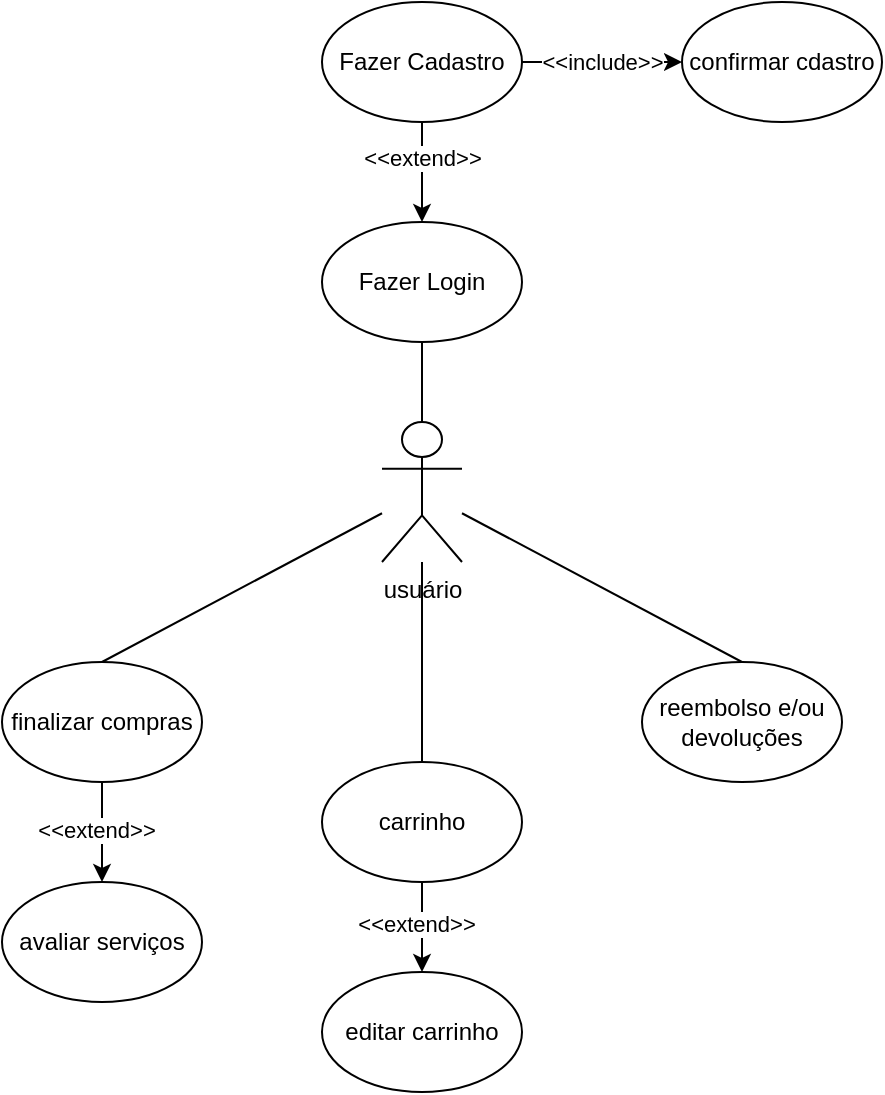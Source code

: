 <mxfile version="26.2.2">
  <diagram name="Página-1" id="fPV57nErN7Odu0JBSJ9D">
    <mxGraphModel dx="1113" dy="465" grid="1" gridSize="10" guides="1" tooltips="1" connect="1" arrows="1" fold="1" page="1" pageScale="1" pageWidth="827" pageHeight="1169" math="0" shadow="0">
      <root>
        <mxCell id="0" />
        <mxCell id="1" parent="0" />
        <mxCell id="sUWEO-LmIWYomsMZzHy1-1" value="usuário" style="shape=umlActor;verticalLabelPosition=bottom;verticalAlign=top;html=1;outlineConnect=0;" vertex="1" parent="1">
          <mxGeometry x="370" y="250" width="40" height="70" as="geometry" />
        </mxCell>
        <mxCell id="sUWEO-LmIWYomsMZzHy1-3" value="Fazer Login" style="ellipse;whiteSpace=wrap;html=1;" vertex="1" parent="1">
          <mxGeometry x="340" y="150" width="100" height="60" as="geometry" />
        </mxCell>
        <mxCell id="sUWEO-LmIWYomsMZzHy1-4" value="" style="endArrow=none;html=1;rounded=0;entryX=0.5;entryY=1;entryDx=0;entryDy=0;exitX=0.5;exitY=0;exitDx=0;exitDy=0;exitPerimeter=0;" edge="1" parent="1" source="sUWEO-LmIWYomsMZzHy1-1" target="sUWEO-LmIWYomsMZzHy1-3">
          <mxGeometry width="50" height="50" relative="1" as="geometry">
            <mxPoint x="390" y="370" as="sourcePoint" />
            <mxPoint x="440" y="320" as="targetPoint" />
          </mxGeometry>
        </mxCell>
        <mxCell id="sUWEO-LmIWYomsMZzHy1-6" style="edgeStyle=orthogonalEdgeStyle;rounded=0;orthogonalLoop=1;jettySize=auto;html=1;" edge="1" parent="1" source="sUWEO-LmIWYomsMZzHy1-5" target="sUWEO-LmIWYomsMZzHy1-3">
          <mxGeometry relative="1" as="geometry" />
        </mxCell>
        <mxCell id="sUWEO-LmIWYomsMZzHy1-7" value="&amp;lt;&amp;lt;extend&amp;gt;&amp;gt;" style="edgeLabel;html=1;align=center;verticalAlign=middle;resizable=0;points=[];" vertex="1" connectable="0" parent="sUWEO-LmIWYomsMZzHy1-6">
          <mxGeometry x="-0.28" relative="1" as="geometry">
            <mxPoint as="offset" />
          </mxGeometry>
        </mxCell>
        <mxCell id="sUWEO-LmIWYomsMZzHy1-5" value="Fazer Cadastro" style="ellipse;whiteSpace=wrap;html=1;" vertex="1" parent="1">
          <mxGeometry x="340" y="40" width="100" height="60" as="geometry" />
        </mxCell>
        <mxCell id="sUWEO-LmIWYomsMZzHy1-8" value="confirmar cdastro" style="ellipse;whiteSpace=wrap;html=1;" vertex="1" parent="1">
          <mxGeometry x="520" y="40" width="100" height="60" as="geometry" />
        </mxCell>
        <mxCell id="sUWEO-LmIWYomsMZzHy1-9" value="" style="endArrow=classic;html=1;rounded=0;exitX=1;exitY=0.5;exitDx=0;exitDy=0;entryX=0;entryY=0.5;entryDx=0;entryDy=0;" edge="1" parent="1" source="sUWEO-LmIWYomsMZzHy1-5" target="sUWEO-LmIWYomsMZzHy1-8">
          <mxGeometry width="50" height="50" relative="1" as="geometry">
            <mxPoint x="390" y="170" as="sourcePoint" />
            <mxPoint x="440" y="120" as="targetPoint" />
          </mxGeometry>
        </mxCell>
        <mxCell id="sUWEO-LmIWYomsMZzHy1-10" value="&amp;lt;&amp;lt;include&amp;gt;&amp;gt;" style="edgeLabel;html=1;align=center;verticalAlign=middle;resizable=0;points=[];" vertex="1" connectable="0" parent="sUWEO-LmIWYomsMZzHy1-9">
          <mxGeometry relative="1" as="geometry">
            <mxPoint as="offset" />
          </mxGeometry>
        </mxCell>
        <mxCell id="sUWEO-LmIWYomsMZzHy1-12" value="carrinho" style="ellipse;whiteSpace=wrap;html=1;" vertex="1" parent="1">
          <mxGeometry x="340" y="420" width="100" height="60" as="geometry" />
        </mxCell>
        <mxCell id="sUWEO-LmIWYomsMZzHy1-13" value="editar carrinho" style="ellipse;whiteSpace=wrap;html=1;" vertex="1" parent="1">
          <mxGeometry x="340" y="525" width="100" height="60" as="geometry" />
        </mxCell>
        <mxCell id="sUWEO-LmIWYomsMZzHy1-15" value="reembolso e/ou devoluções" style="ellipse;whiteSpace=wrap;html=1;" vertex="1" parent="1">
          <mxGeometry x="500" y="370" width="100" height="60" as="geometry" />
        </mxCell>
        <mxCell id="sUWEO-LmIWYomsMZzHy1-16" value="finalizar compras" style="ellipse;whiteSpace=wrap;html=1;" vertex="1" parent="1">
          <mxGeometry x="180" y="370" width="100" height="60" as="geometry" />
        </mxCell>
        <mxCell id="sUWEO-LmIWYomsMZzHy1-17" value="" style="endArrow=none;html=1;rounded=0;exitX=0.5;exitY=0;exitDx=0;exitDy=0;" edge="1" parent="1" source="sUWEO-LmIWYomsMZzHy1-16" target="sUWEO-LmIWYomsMZzHy1-1">
          <mxGeometry width="50" height="50" relative="1" as="geometry">
            <mxPoint x="390" y="370" as="sourcePoint" />
            <mxPoint x="440" y="320" as="targetPoint" />
          </mxGeometry>
        </mxCell>
        <mxCell id="sUWEO-LmIWYomsMZzHy1-18" value="" style="endArrow=none;html=1;rounded=0;exitX=0.5;exitY=0;exitDx=0;exitDy=0;" edge="1" parent="1" source="sUWEO-LmIWYomsMZzHy1-15" target="sUWEO-LmIWYomsMZzHy1-1">
          <mxGeometry width="50" height="50" relative="1" as="geometry">
            <mxPoint x="240" y="380" as="sourcePoint" />
            <mxPoint x="380" y="306" as="targetPoint" />
          </mxGeometry>
        </mxCell>
        <mxCell id="sUWEO-LmIWYomsMZzHy1-19" value="" style="endArrow=none;html=1;rounded=0;exitX=0.5;exitY=0;exitDx=0;exitDy=0;" edge="1" parent="1" source="sUWEO-LmIWYomsMZzHy1-12" target="sUWEO-LmIWYomsMZzHy1-1">
          <mxGeometry width="50" height="50" relative="1" as="geometry">
            <mxPoint x="250" y="390" as="sourcePoint" />
            <mxPoint x="390" y="340" as="targetPoint" />
          </mxGeometry>
        </mxCell>
        <mxCell id="sUWEO-LmIWYomsMZzHy1-20" value="" style="endArrow=classic;html=1;rounded=0;entryX=0.5;entryY=0;entryDx=0;entryDy=0;exitX=0.5;exitY=1;exitDx=0;exitDy=0;" edge="1" parent="1" source="sUWEO-LmIWYomsMZzHy1-12" target="sUWEO-LmIWYomsMZzHy1-13">
          <mxGeometry width="50" height="50" relative="1" as="geometry">
            <mxPoint x="390" y="570" as="sourcePoint" />
            <mxPoint x="440" y="520" as="targetPoint" />
          </mxGeometry>
        </mxCell>
        <mxCell id="sUWEO-LmIWYomsMZzHy1-21" value="&amp;lt;&amp;lt;extend&amp;gt;&amp;gt;" style="edgeLabel;html=1;align=center;verticalAlign=middle;resizable=0;points=[];" vertex="1" connectable="0" parent="sUWEO-LmIWYomsMZzHy1-20">
          <mxGeometry x="-0.067" y="-3" relative="1" as="geometry">
            <mxPoint as="offset" />
          </mxGeometry>
        </mxCell>
        <mxCell id="sUWEO-LmIWYomsMZzHy1-23" value="avaliar serviços" style="ellipse;whiteSpace=wrap;html=1;" vertex="1" parent="1">
          <mxGeometry x="180" y="480" width="100" height="60" as="geometry" />
        </mxCell>
        <mxCell id="sUWEO-LmIWYomsMZzHy1-24" value="" style="endArrow=classic;html=1;rounded=0;entryX=0.5;entryY=0;entryDx=0;entryDy=0;exitX=0.5;exitY=1;exitDx=0;exitDy=0;" edge="1" parent="1" source="sUWEO-LmIWYomsMZzHy1-16" target="sUWEO-LmIWYomsMZzHy1-23">
          <mxGeometry width="50" height="50" relative="1" as="geometry">
            <mxPoint x="400" y="490" as="sourcePoint" />
            <mxPoint x="400" y="535" as="targetPoint" />
          </mxGeometry>
        </mxCell>
        <mxCell id="sUWEO-LmIWYomsMZzHy1-25" value="&amp;lt;&amp;lt;extend&amp;gt;&amp;gt;" style="edgeLabel;html=1;align=center;verticalAlign=middle;resizable=0;points=[];" vertex="1" connectable="0" parent="sUWEO-LmIWYomsMZzHy1-24">
          <mxGeometry x="-0.067" y="-3" relative="1" as="geometry">
            <mxPoint as="offset" />
          </mxGeometry>
        </mxCell>
      </root>
    </mxGraphModel>
  </diagram>
</mxfile>

